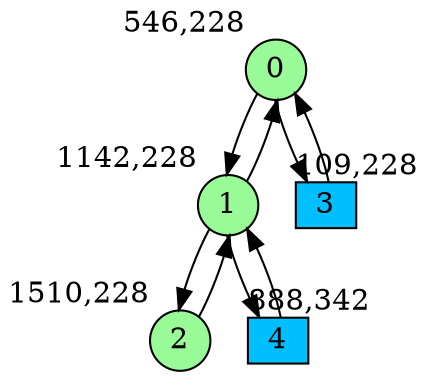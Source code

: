 digraph G {
graph [bgcolor=white]
node [shape=circle, style = filled, fillcolor=white,fixedsize=true, width=0.4, height=0.3 ]
0[xlabel="546,228", pos = "6.82813,1.78125!", fillcolor=palegreen ];
1[xlabel="1142,228", pos = "16.1406,1.78125!", fillcolor=palegreen ];
2[xlabel="1510,228", pos = "21.8906,1.78125!", fillcolor=palegreen ];
3[xlabel="109,228", pos = "0,1.78125!", fillcolor=deepskyblue, shape=box ];
4[xlabel="888,342", pos = "12.1719,0!", fillcolor=deepskyblue, shape=box ];
0->1 ;
0->3 ;
1->0 ;
1->2 ;
1->4 ;
2->1 ;
3->0 ;
4->1 ;
}
